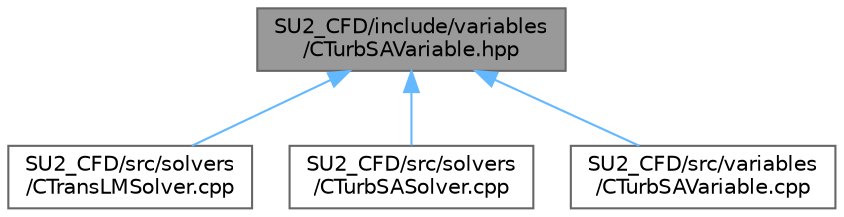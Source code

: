digraph "SU2_CFD/include/variables/CTurbSAVariable.hpp"
{
 // LATEX_PDF_SIZE
  bgcolor="transparent";
  edge [fontname=Helvetica,fontsize=10,labelfontname=Helvetica,labelfontsize=10];
  node [fontname=Helvetica,fontsize=10,shape=box,height=0.2,width=0.4];
  Node1 [id="Node000001",label="SU2_CFD/include/variables\l/CTurbSAVariable.hpp",height=0.2,width=0.4,color="gray40", fillcolor="grey60", style="filled", fontcolor="black",tooltip="Declaration of the variables of the SA turbulence model."];
  Node1 -> Node2 [id="edge1_Node000001_Node000002",dir="back",color="steelblue1",style="solid",tooltip=" "];
  Node2 [id="Node000002",label="SU2_CFD/src/solvers\l/CTransLMSolver.cpp",height=0.2,width=0.4,color="grey40", fillcolor="white", style="filled",URL="$CTransLMSolver_8cpp.html",tooltip="Main subroutines for Langtry-Menter Transition model solver."];
  Node1 -> Node3 [id="edge2_Node000001_Node000003",dir="back",color="steelblue1",style="solid",tooltip=" "];
  Node3 [id="Node000003",label="SU2_CFD/src/solvers\l/CTurbSASolver.cpp",height=0.2,width=0.4,color="grey40", fillcolor="white", style="filled",URL="$CTurbSASolver_8cpp.html",tooltip="Main subroutines of CTurbSASolver class."];
  Node1 -> Node4 [id="edge3_Node000001_Node000004",dir="back",color="steelblue1",style="solid",tooltip=" "];
  Node4 [id="Node000004",label="SU2_CFD/src/variables\l/CTurbSAVariable.cpp",height=0.2,width=0.4,color="grey40", fillcolor="white", style="filled",URL="$CTurbSAVariable_8cpp.html",tooltip="Definition of the solution fields."];
}
